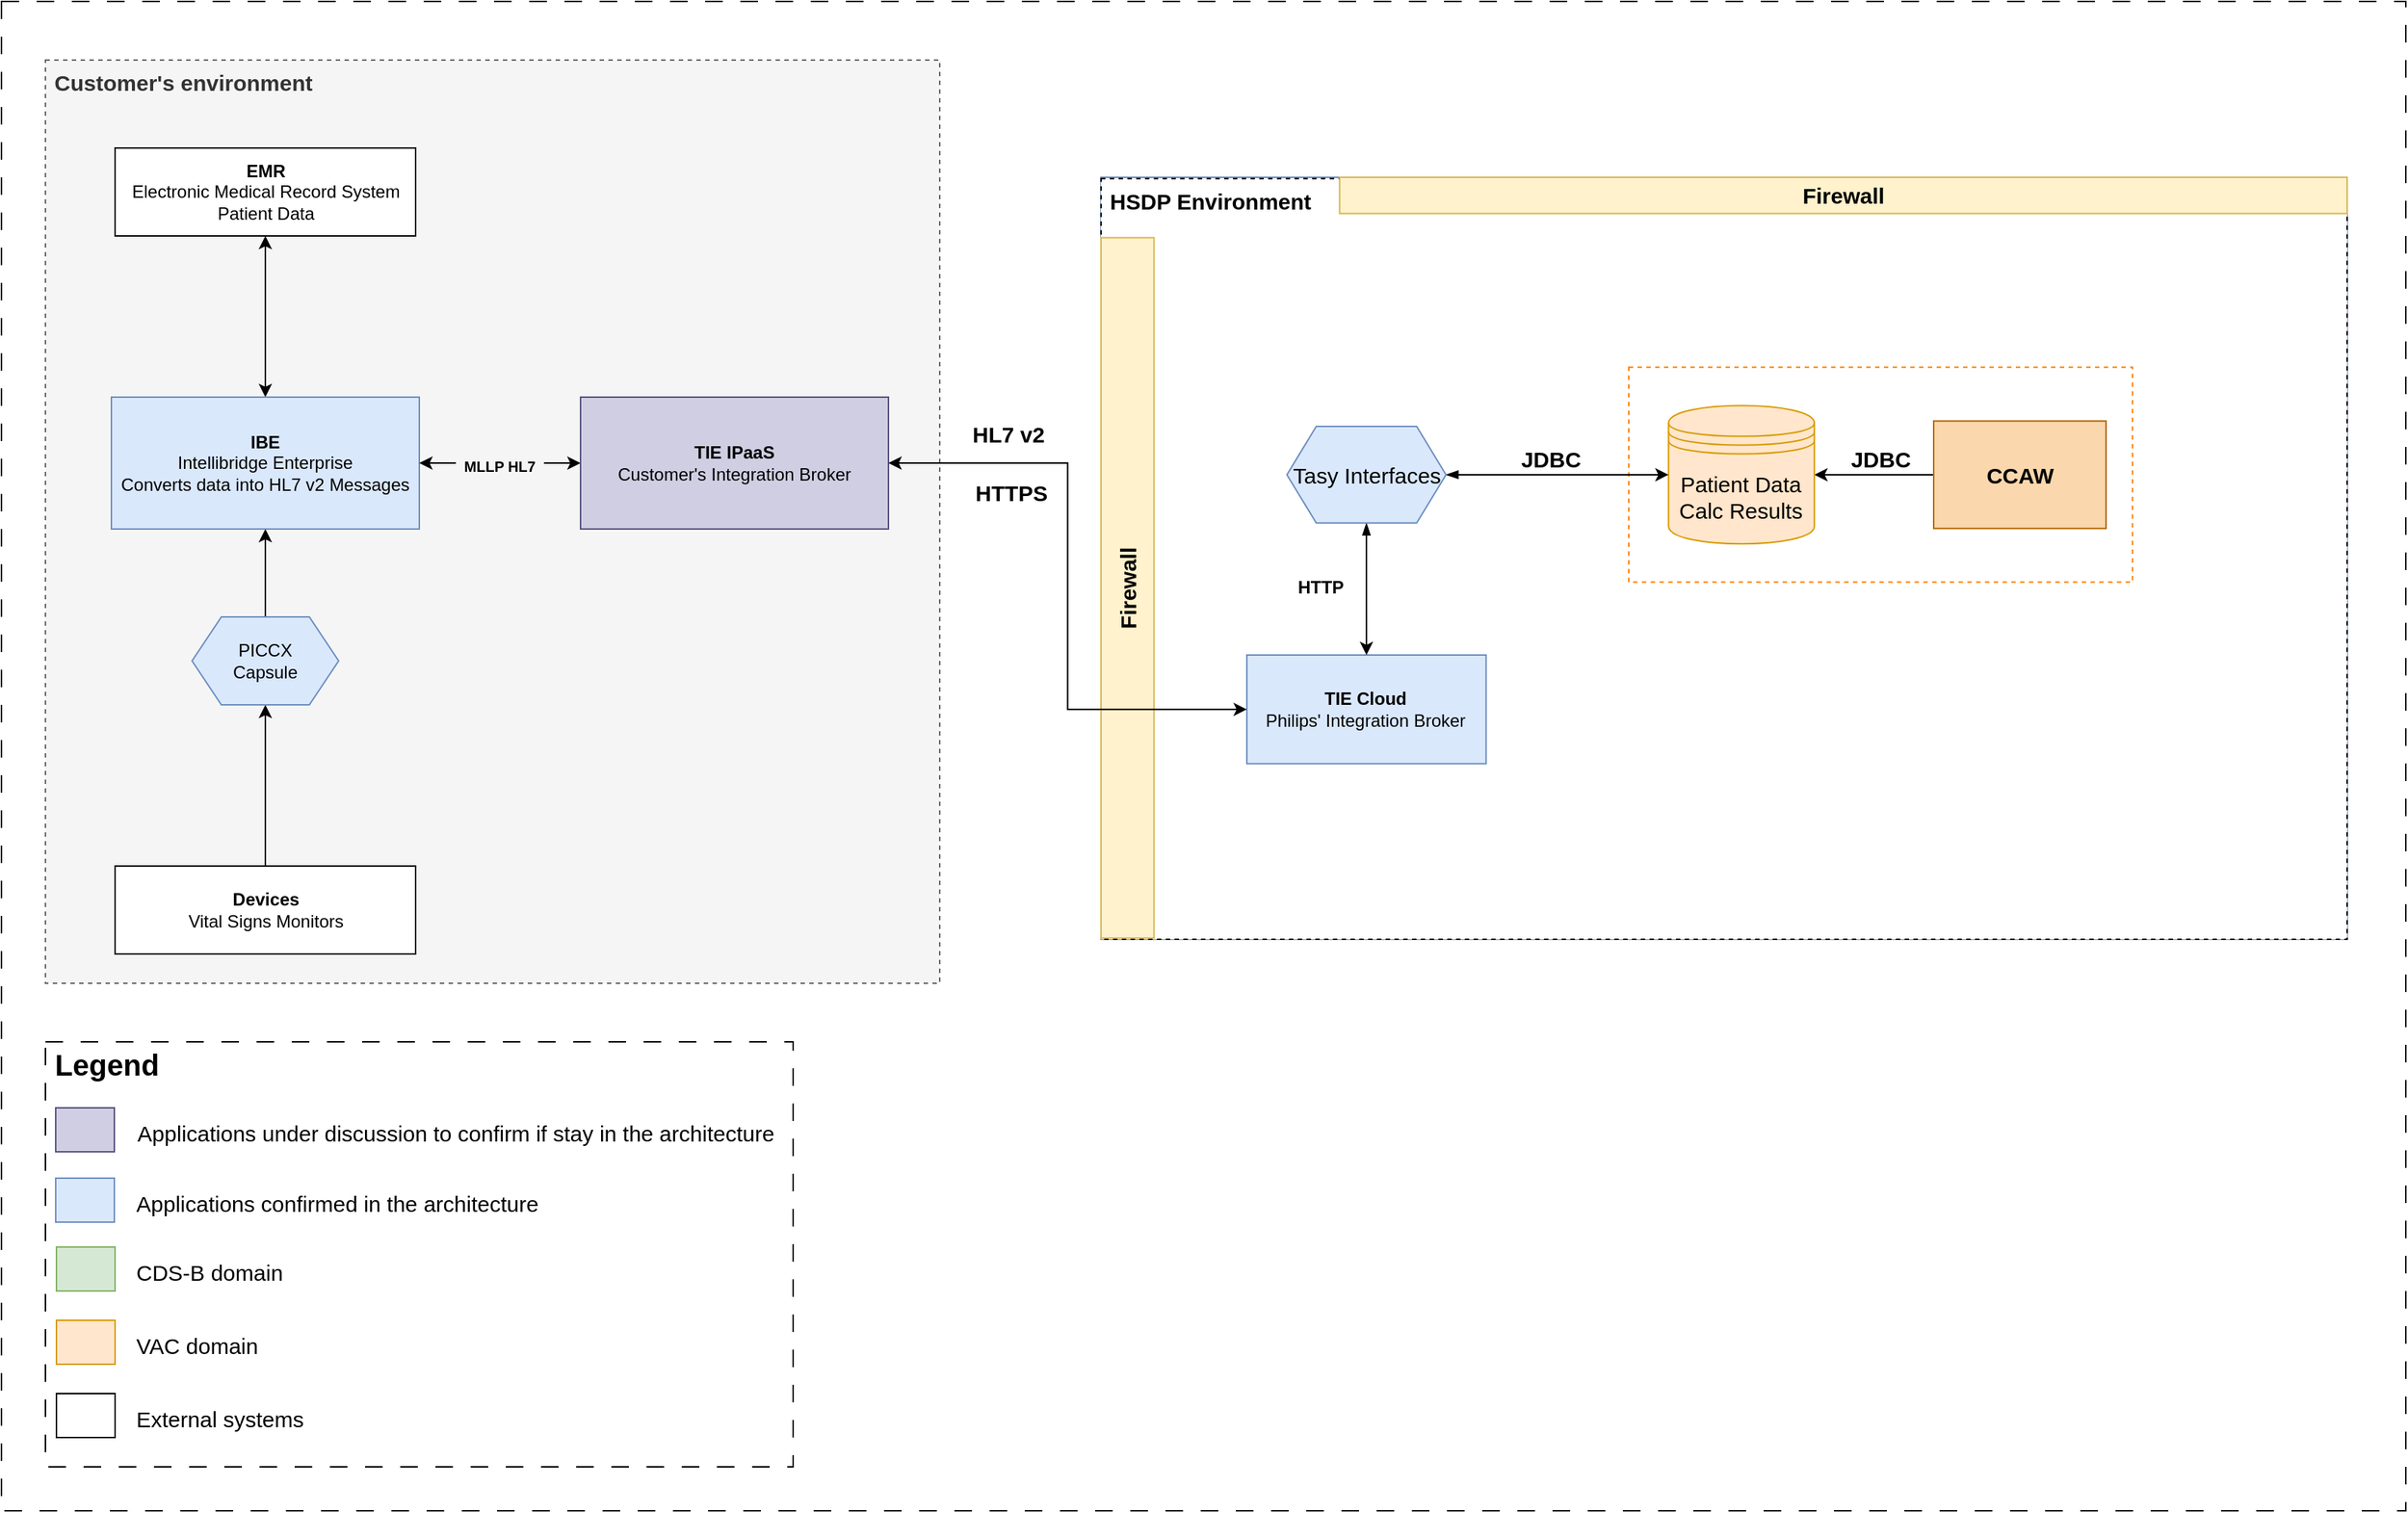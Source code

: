 <mxfile version="21.2.0" type="github">
  <diagram name="Page-1" id="2rehOZDOLB7oGoRyjfem">
    <mxGraphModel dx="4034" dy="1528" grid="1" gridSize="10" guides="1" tooltips="1" connect="1" arrows="1" fold="1" page="1" pageScale="1" pageWidth="850" pageHeight="1100" math="0" shadow="0">
      <root>
        <mxCell id="0" />
        <mxCell id="1" parent="0" />
        <mxCell id="cWXUJNvMqhTuxY0X6Ky5-93" value="" style="rounded=0;whiteSpace=wrap;html=1;dashed=1;dashPattern=12 12;fontSize=15;" parent="1" vertex="1">
          <mxGeometry x="30" y="30" width="1640" height="1030" as="geometry" />
        </mxCell>
        <mxCell id="cWXUJNvMqhTuxY0X6Ky5-92" value="" style="rounded=0;whiteSpace=wrap;html=1;fontSize=15;dashed=1;dashPattern=12 12;" parent="1" vertex="1">
          <mxGeometry x="60" y="740" width="510" height="290" as="geometry" />
        </mxCell>
        <mxCell id="k68854BvRvZbGaNbNRbs-1" value="&lt;font style=&quot;font-size: 15px;&quot;&gt;&lt;b&gt;&amp;nbsp;Customer&#39;s environment&lt;/b&gt;&lt;/font&gt;" style="rounded=0;whiteSpace=wrap;html=1;dashed=1;horizontal=1;verticalAlign=top;align=left;fillColor=#f5f5f5;strokeColor=#666666;fontColor=#333333;" parent="1" vertex="1">
          <mxGeometry x="60" y="70" width="610" height="630" as="geometry" />
        </mxCell>
        <mxCell id="k68854BvRvZbGaNbNRbs-8" style="edgeStyle=orthogonalEdgeStyle;rounded=0;orthogonalLoop=1;jettySize=auto;html=1;entryX=0.5;entryY=0;entryDx=0;entryDy=0;fillColor=#f8cecc;strokeColor=#000000;startArrow=classic;startFill=1;" parent="1" source="k68854BvRvZbGaNbNRbs-2" target="k68854BvRvZbGaNbNRbs-6" edge="1">
          <mxGeometry relative="1" as="geometry" />
        </mxCell>
        <mxCell id="k68854BvRvZbGaNbNRbs-2" value="&lt;b&gt;EMR&lt;br&gt;&lt;/b&gt;Electronic Medical Record System&lt;br&gt;Patient Data" style="rounded=0;whiteSpace=wrap;html=1;" parent="1" vertex="1">
          <mxGeometry x="107.5" y="130" width="205" height="60" as="geometry" />
        </mxCell>
        <mxCell id="k68854BvRvZbGaNbNRbs-5" style="edgeStyle=orthogonalEdgeStyle;rounded=0;orthogonalLoop=1;jettySize=auto;html=1;entryX=0.5;entryY=1;entryDx=0;entryDy=0;fillColor=#f8cecc;strokeColor=#000000;" parent="1" source="k68854BvRvZbGaNbNRbs-3" target="k68854BvRvZbGaNbNRbs-4" edge="1">
          <mxGeometry relative="1" as="geometry">
            <Array as="points" />
          </mxGeometry>
        </mxCell>
        <mxCell id="k68854BvRvZbGaNbNRbs-3" value="&lt;b&gt;Devices&lt;br&gt;&lt;/b&gt;Vital Signs Monitors" style="rounded=0;whiteSpace=wrap;html=1;" parent="1" vertex="1">
          <mxGeometry x="107.5" y="620" width="205" height="60" as="geometry" />
        </mxCell>
        <mxCell id="cWXUJNvMqhTuxY0X6Ky5-71" style="edgeStyle=orthogonalEdgeStyle;rounded=0;orthogonalLoop=1;jettySize=auto;html=1;entryX=0.5;entryY=1;entryDx=0;entryDy=0;strokeColor=#000000;startArrow=none;startFill=0;endArrow=classic;endFill=1;exitX=0.5;exitY=0;exitDx=0;exitDy=0;" parent="1" source="k68854BvRvZbGaNbNRbs-4" target="k68854BvRvZbGaNbNRbs-6" edge="1">
          <mxGeometry relative="1" as="geometry" />
        </mxCell>
        <mxCell id="k68854BvRvZbGaNbNRbs-4" value="PICCX&lt;br&gt;Capsule" style="shape=hexagon;perimeter=hexagonPerimeter2;whiteSpace=wrap;html=1;fixedSize=1;fillColor=#dae8fc;strokeColor=#6c8ebf;" parent="1" vertex="1">
          <mxGeometry x="160" y="450" width="100" height="60" as="geometry" />
        </mxCell>
        <mxCell id="k68854BvRvZbGaNbNRbs-10" style="edgeStyle=orthogonalEdgeStyle;rounded=0;orthogonalLoop=1;jettySize=auto;html=1;entryX=0;entryY=0.5;entryDx=0;entryDy=0;fontSize=15;startArrow=none;" parent="1" source="k68854BvRvZbGaNbNRbs-11" target="k68854BvRvZbGaNbNRbs-9" edge="1">
          <mxGeometry relative="1" as="geometry" />
        </mxCell>
        <mxCell id="k68854BvRvZbGaNbNRbs-6" value="&lt;b&gt;IBE&lt;/b&gt;&lt;br&gt;Intellibridge Enterprise&lt;br&gt;Converts data into HL7 v2 Messages" style="rounded=0;whiteSpace=wrap;html=1;fillColor=#dae8fc;strokeColor=#6c8ebf;" parent="1" vertex="1">
          <mxGeometry x="105" y="300" width="210" height="90" as="geometry" />
        </mxCell>
        <mxCell id="k68854BvRvZbGaNbNRbs-9" value="&lt;b&gt;TIE IPaaS&lt;/b&gt;&lt;br&gt;Customer&#39;s Integration Broker" style="rounded=0;whiteSpace=wrap;html=1;fillColor=#d0cee2;strokeColor=#56517e;" parent="1" vertex="1">
          <mxGeometry x="425" y="300" width="210" height="90" as="geometry" />
        </mxCell>
        <mxCell id="k68854BvRvZbGaNbNRbs-12" value="" style="edgeStyle=orthogonalEdgeStyle;rounded=0;orthogonalLoop=1;jettySize=auto;html=1;entryX=0;entryY=0.5;entryDx=0;entryDy=0;fontSize=15;endArrow=none;startArrow=classic;startFill=1;" parent="1" source="k68854BvRvZbGaNbNRbs-6" target="k68854BvRvZbGaNbNRbs-11" edge="1">
          <mxGeometry relative="1" as="geometry">
            <mxPoint x="315" y="345" as="sourcePoint" />
            <mxPoint x="425" y="345" as="targetPoint" />
          </mxGeometry>
        </mxCell>
        <mxCell id="k68854BvRvZbGaNbNRbs-11" value="&lt;font style=&quot;font-size: 10px;&quot;&gt;&lt;b&gt;MLLP HL7&lt;/b&gt;&lt;/font&gt;" style="text;html=1;strokeColor=none;fillColor=none;align=center;verticalAlign=middle;whiteSpace=wrap;rounded=0;fontSize=15;" parent="1" vertex="1">
          <mxGeometry x="340" y="330" width="60" height="30" as="geometry" />
        </mxCell>
        <mxCell id="k68854BvRvZbGaNbNRbs-17" value="" style="group;fillColor=#dae8fc;strokeColor=#6c8ebf;" parent="1" vertex="1" connectable="0">
          <mxGeometry x="780" y="150" width="850" height="520" as="geometry" />
        </mxCell>
        <mxCell id="k68854BvRvZbGaNbNRbs-13" value="&lt;b&gt;&lt;font style=&quot;font-size: 15px;&quot;&gt;&amp;nbsp;HSDP Environment&lt;/font&gt;&lt;/b&gt;" style="rounded=0;whiteSpace=wrap;html=1;dashed=1;horizontal=1;verticalAlign=top;align=left;" parent="k68854BvRvZbGaNbNRbs-17" vertex="1">
          <mxGeometry y="0.824" width="850" height="519.176" as="geometry" />
        </mxCell>
        <mxCell id="k68854BvRvZbGaNbNRbs-15" value="&lt;font style=&quot;font-size: 15px;&quot;&gt;&lt;b&gt;Firewall&lt;/b&gt;&lt;/font&gt;" style="rounded=0;whiteSpace=wrap;html=1;fontSize=10;horizontal=0;fillColor=#fff2cc;strokeColor=#d6b656;" parent="k68854BvRvZbGaNbNRbs-17" vertex="1">
          <mxGeometry y="41.204" width="36.17" height="477.971" as="geometry" />
        </mxCell>
        <mxCell id="k68854BvRvZbGaNbNRbs-16" value="&lt;font style=&quot;font-size: 15px;&quot;&gt;&lt;b&gt;Firewall&lt;/b&gt;&lt;/font&gt;" style="rounded=0;whiteSpace=wrap;html=1;fontSize=10;horizontal=1;fillColor=#fff2cc;strokeColor=#d6b656;" parent="k68854BvRvZbGaNbNRbs-17" vertex="1">
          <mxGeometry x="162.766" width="687.234" height="24.723" as="geometry" />
        </mxCell>
        <mxCell id="k68854BvRvZbGaNbNRbs-14" value="&lt;b&gt;TIE Cloud&lt;/b&gt;&lt;br&gt;Philips&#39; Integration Broker" style="rounded=0;whiteSpace=wrap;html=1;fillColor=#dae8fc;strokeColor=#6c8ebf;" parent="k68854BvRvZbGaNbNRbs-17" vertex="1">
          <mxGeometry x="99.468" y="326.005" width="163.209" height="74.168" as="geometry" />
        </mxCell>
        <mxCell id="k68854BvRvZbGaNbNRbs-28" value="" style="rounded=0;whiteSpace=wrap;html=1;fontSize=15;fontColor=#000000;dashed=1;strokeColor=#FF8000;" parent="k68854BvRvZbGaNbNRbs-17" vertex="1">
          <mxGeometry x="360.0" y="129.619" width="343.617" height="146.688" as="geometry" />
        </mxCell>
        <mxCell id="k68854BvRvZbGaNbNRbs-31" style="edgeStyle=orthogonalEdgeStyle;rounded=0;orthogonalLoop=1;jettySize=auto;html=1;entryX=1;entryY=0.5;entryDx=0;entryDy=0;fontSize=15;fontColor=#000000;" parent="k68854BvRvZbGaNbNRbs-17" source="k68854BvRvZbGaNbNRbs-29" target="k68854BvRvZbGaNbNRbs-30" edge="1">
          <mxGeometry relative="1" as="geometry" />
        </mxCell>
        <mxCell id="k68854BvRvZbGaNbNRbs-29" value="&lt;b&gt;CCAW&lt;/b&gt;" style="rounded=0;whiteSpace=wrap;html=1;fontSize=15;fillColor=#fad7ac;strokeColor=#b46504;" parent="k68854BvRvZbGaNbNRbs-17" vertex="1">
          <mxGeometry x="567.978" y="166.291" width="117.553" height="73.344" as="geometry" />
        </mxCell>
        <mxCell id="k68854BvRvZbGaNbNRbs-30" value="Patient Data&lt;br&gt;Calc Results" style="shape=datastore;whiteSpace=wrap;html=1;fontSize=15;fillColor=#ffe6cc;strokeColor=#d79b00;" parent="k68854BvRvZbGaNbNRbs-17" vertex="1">
          <mxGeometry x="387.127" y="155.784" width="99.468" height="94.358" as="geometry" />
        </mxCell>
        <mxCell id="k68854BvRvZbGaNbNRbs-32" value="&lt;b&gt;JDBC&lt;/b&gt;" style="text;html=1;strokeColor=none;fillColor=none;align=center;verticalAlign=middle;whiteSpace=wrap;rounded=0;fontSize=15;fontColor=#000000;" parent="k68854BvRvZbGaNbNRbs-17" vertex="1">
          <mxGeometry x="504.68" y="180.005" width="54.255" height="24.723" as="geometry" />
        </mxCell>
        <mxCell id="k68854BvRvZbGaNbNRbs-37" style="edgeStyle=orthogonalEdgeStyle;rounded=0;orthogonalLoop=1;jettySize=auto;html=1;exitX=1;exitY=0.5;exitDx=0;exitDy=0;entryX=0;entryY=0.5;entryDx=0;entryDy=0;fontSize=15;fontColor=#000000;startArrow=blockThin;startFill=1;" parent="k68854BvRvZbGaNbNRbs-17" source="k68854BvRvZbGaNbNRbs-36" target="k68854BvRvZbGaNbNRbs-30" edge="1">
          <mxGeometry relative="1" as="geometry" />
        </mxCell>
        <mxCell id="k68854BvRvZbGaNbNRbs-38" style="edgeStyle=orthogonalEdgeStyle;rounded=0;orthogonalLoop=1;jettySize=auto;html=1;entryX=0.5;entryY=0;entryDx=0;entryDy=0;fontSize=15;fontColor=#000000;startArrow=blockThin;startFill=1;" parent="k68854BvRvZbGaNbNRbs-17" source="k68854BvRvZbGaNbNRbs-36" target="k68854BvRvZbGaNbNRbs-14" edge="1">
          <mxGeometry relative="1" as="geometry" />
        </mxCell>
        <mxCell id="k68854BvRvZbGaNbNRbs-36" value="Tasy Interfaces" style="shape=hexagon;perimeter=hexagonPerimeter2;whiteSpace=wrap;html=1;fixedSize=1;fontSize=15;fillColor=#dae8fc;strokeColor=#6c8ebf;" parent="k68854BvRvZbGaNbNRbs-17" vertex="1">
          <mxGeometry x="126.813" y="170.0" width="108.511" height="65.927" as="geometry" />
        </mxCell>
        <mxCell id="cWXUJNvMqhTuxY0X6Ky5-39" value="&lt;b&gt;HTTP&lt;/b&gt;" style="text;html=1;strokeColor=none;fillColor=none;align=center;verticalAlign=middle;whiteSpace=wrap;rounded=0;" parent="k68854BvRvZbGaNbNRbs-17" vertex="1">
          <mxGeometry x="120" y="267.825" width="60" height="24.723" as="geometry" />
        </mxCell>
        <mxCell id="cWXUJNvMqhTuxY0X6Ky5-41" value="&lt;b&gt;JDBC&lt;/b&gt;" style="text;html=1;strokeColor=none;fillColor=none;align=center;verticalAlign=middle;whiteSpace=wrap;rounded=0;fontSize=15;fontColor=#000000;" parent="k68854BvRvZbGaNbNRbs-17" vertex="1">
          <mxGeometry x="280.0" y="180.005" width="54.255" height="24.723" as="geometry" />
        </mxCell>
        <mxCell id="k68854BvRvZbGaNbNRbs-18" style="edgeStyle=orthogonalEdgeStyle;rounded=0;orthogonalLoop=1;jettySize=auto;html=1;entryX=0;entryY=0.5;entryDx=0;entryDy=0;fontSize=15;fontColor=#000000;startArrow=classic;startFill=1;" parent="1" source="k68854BvRvZbGaNbNRbs-9" target="k68854BvRvZbGaNbNRbs-14" edge="1">
          <mxGeometry relative="1" as="geometry" />
        </mxCell>
        <mxCell id="k68854BvRvZbGaNbNRbs-19" value="&lt;b&gt;HL7 v2&lt;/b&gt;" style="text;html=1;strokeColor=none;fillColor=none;align=center;verticalAlign=middle;whiteSpace=wrap;rounded=0;fontSize=15;fontColor=#000000;" parent="1" vertex="1">
          <mxGeometry x="687" y="310" width="60" height="30" as="geometry" />
        </mxCell>
        <mxCell id="k68854BvRvZbGaNbNRbs-22" value="&lt;b&gt;HTTPS&lt;/b&gt;" style="text;html=1;strokeColor=none;fillColor=none;align=center;verticalAlign=middle;whiteSpace=wrap;rounded=0;fontSize=15;fontColor=#000000;" parent="1" vertex="1">
          <mxGeometry x="689" y="350" width="60" height="30" as="geometry" />
        </mxCell>
        <mxCell id="cWXUJNvMqhTuxY0X6Ky5-75" value="&lt;font style=&quot;font-size: 20px;&quot;&gt;&lt;b&gt;Legend&lt;/b&gt;&lt;/font&gt;" style="text;html=1;strokeColor=none;fillColor=none;align=center;verticalAlign=middle;whiteSpace=wrap;rounded=0;" parent="1" vertex="1">
          <mxGeometry x="72" y="740" width="60" height="30" as="geometry" />
        </mxCell>
        <mxCell id="cWXUJNvMqhTuxY0X6Ky5-76" value="" style="rounded=0;whiteSpace=wrap;html=1;fillColor=#d0cee2;strokeColor=#56517e;" parent="1" vertex="1">
          <mxGeometry x="67" y="785" width="40" height="30" as="geometry" />
        </mxCell>
        <mxCell id="cWXUJNvMqhTuxY0X6Ky5-77" value="&lt;font style=&quot;font-size: 15px;&quot;&gt;Applications under discussion to confirm if stay in the architecture&lt;/font&gt;" style="text;html=1;strokeColor=none;fillColor=none;align=center;verticalAlign=middle;whiteSpace=wrap;rounded=0;fontSize=20;" parent="1" vertex="1">
          <mxGeometry x="120" y="785" width="440" height="30" as="geometry" />
        </mxCell>
        <mxCell id="cWXUJNvMqhTuxY0X6Ky5-80" value="" style="rounded=0;whiteSpace=wrap;html=1;fillColor=#dae8fc;strokeColor=#6c8ebf;" parent="1" vertex="1">
          <mxGeometry x="67" y="833" width="40" height="30" as="geometry" />
        </mxCell>
        <mxCell id="cWXUJNvMqhTuxY0X6Ky5-81" value="&lt;font style=&quot;font-size: 15px;&quot;&gt;Applications confirmed in the architecture&lt;/font&gt;" style="text;html=1;strokeColor=none;fillColor=none;align=left;verticalAlign=middle;whiteSpace=wrap;rounded=0;fontSize=20;" parent="1" vertex="1">
          <mxGeometry x="120" y="833" width="418" height="30" as="geometry" />
        </mxCell>
        <mxCell id="cWXUJNvMqhTuxY0X6Ky5-83" value="" style="rounded=0;whiteSpace=wrap;html=1;fillColor=#d5e8d4;strokeColor=#82b366;" parent="1" vertex="1">
          <mxGeometry x="67.5" y="880" width="40" height="30" as="geometry" />
        </mxCell>
        <mxCell id="cWXUJNvMqhTuxY0X6Ky5-84" value="&lt;font style=&quot;font-size: 15px;&quot;&gt;CDS-B domain&lt;/font&gt;" style="text;html=1;strokeColor=none;fillColor=none;align=left;verticalAlign=middle;whiteSpace=wrap;rounded=0;fontSize=20;" parent="1" vertex="1">
          <mxGeometry x="120" y="880" width="418" height="30" as="geometry" />
        </mxCell>
        <mxCell id="cWXUJNvMqhTuxY0X6Ky5-85" value="" style="rounded=0;whiteSpace=wrap;html=1;fillColor=#ffe6cc;strokeColor=#d79b00;" parent="1" vertex="1">
          <mxGeometry x="67.5" y="930" width="40" height="30" as="geometry" />
        </mxCell>
        <mxCell id="cWXUJNvMqhTuxY0X6Ky5-86" value="&lt;font style=&quot;font-size: 15px;&quot;&gt;VAC domain&lt;/font&gt;" style="text;html=1;strokeColor=none;fillColor=none;align=left;verticalAlign=middle;whiteSpace=wrap;rounded=0;fontSize=20;" parent="1" vertex="1">
          <mxGeometry x="120" y="930" width="418" height="30" as="geometry" />
        </mxCell>
        <mxCell id="cWXUJNvMqhTuxY0X6Ky5-88" value="" style="rounded=0;whiteSpace=wrap;html=1;" parent="1" vertex="1">
          <mxGeometry x="67.5" y="980" width="40" height="30" as="geometry" />
        </mxCell>
        <mxCell id="cWXUJNvMqhTuxY0X6Ky5-89" value="&lt;font style=&quot;font-size: 15px;&quot;&gt;External systems&lt;/font&gt;" style="text;html=1;strokeColor=none;fillColor=none;align=left;verticalAlign=middle;whiteSpace=wrap;rounded=0;fontSize=20;" parent="1" vertex="1">
          <mxGeometry x="120" y="980" width="418" height="30" as="geometry" />
        </mxCell>
      </root>
    </mxGraphModel>
  </diagram>
</mxfile>
